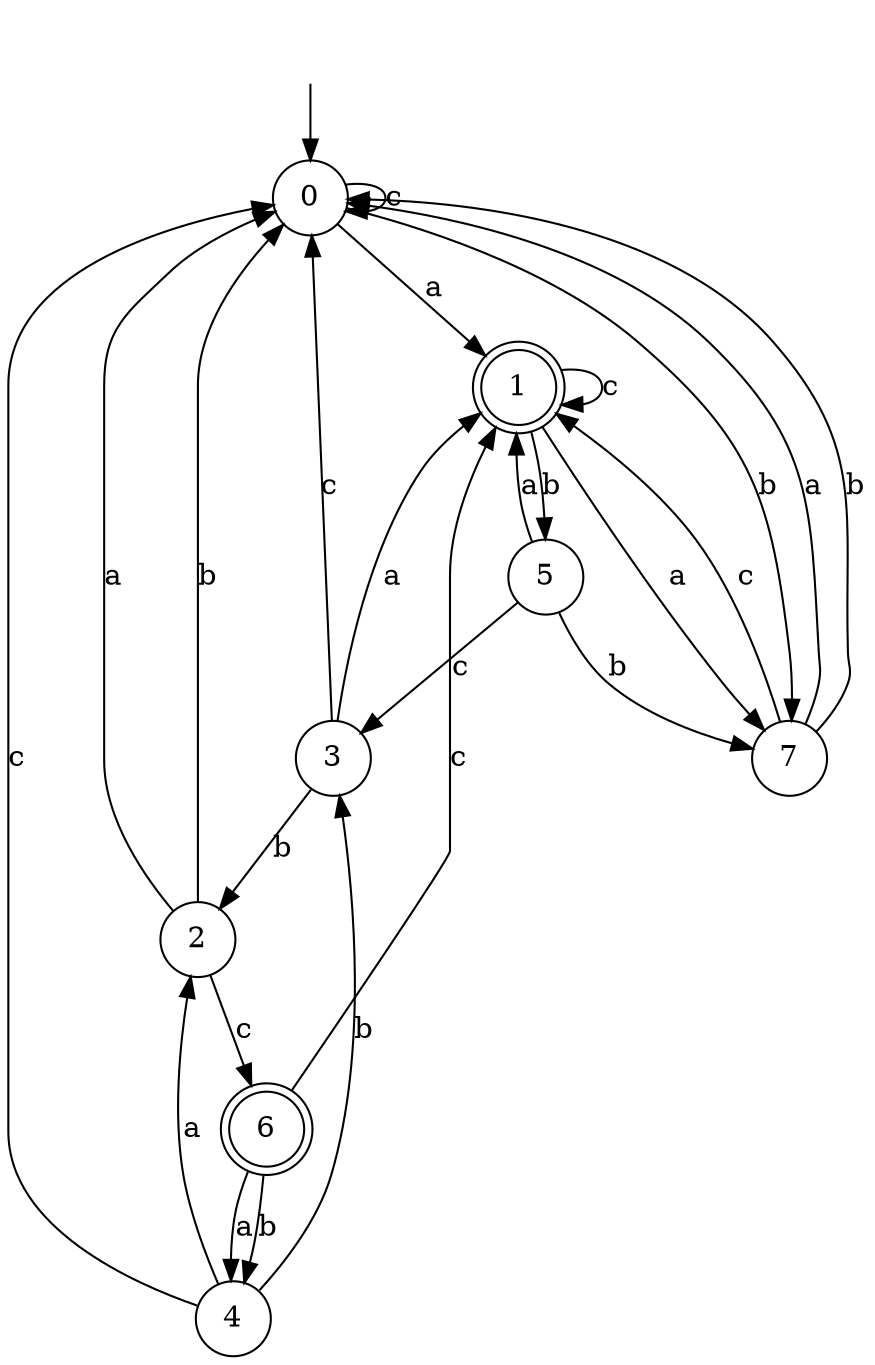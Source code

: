 digraph g {
__start [label=""shape=none]
	0[shape="circle" label="0"]
	1[shape="doublecircle" label="1"]
	2[shape="circle" label="2"]
	3[shape="circle" label="3"]
	4[shape="circle" label="4"]
	5[shape="circle" label="5"]
	6[shape="doublecircle" label="6"]
	7[shape="circle" label="7"]
__start -> 0
	0->1 [label="a"]
	0->7 [label="b"]
	0->0 [label="c"]
	1->7 [label="a"]
	1->5 [label="b"]
	1->1 [label="c"]
	2->0 [label="a"]
	2->0 [label="b"]
	2->6 [label="c"]
	3->1 [label="a"]
	3->2 [label="b"]
	3->0 [label="c"]
	4->2 [label="a"]
	4->3 [label="b"]
	4->0 [label="c"]
	5->1 [label="a"]
	5->7 [label="b"]
	5->3 [label="c"]
	6->4 [label="a"]
	6->4 [label="b"]
	6->1 [label="c"]
	7->0 [label="a"]
	7->0 [label="b"]
	7->1 [label="c"]
}